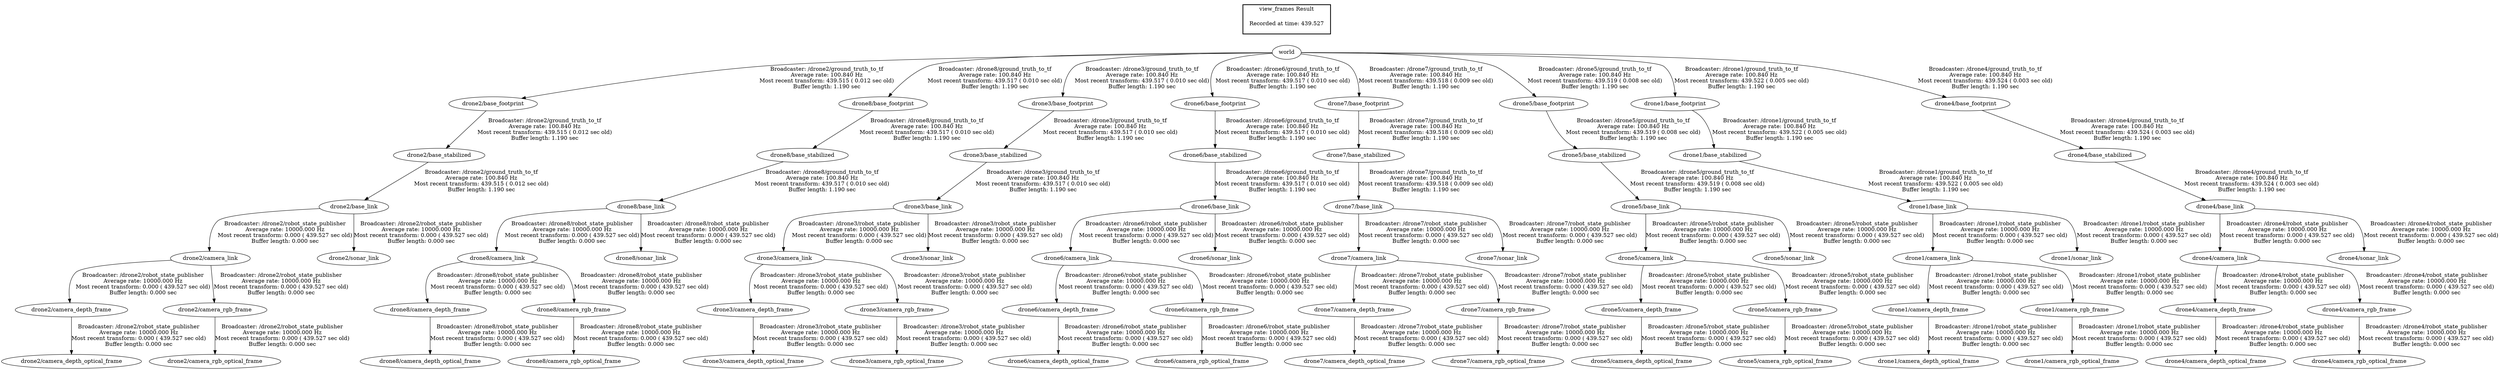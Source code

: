 digraph G {
"drone1/camera_link" -> "drone1/camera_depth_frame"[label="Broadcaster: /drone1/robot_state_publisher\nAverage rate: 10000.000 Hz\nMost recent transform: 0.000 ( 439.527 sec old)\nBuffer length: 0.000 sec\n"];
"drone1/base_link" -> "drone1/camera_link"[label="Broadcaster: /drone1/robot_state_publisher\nAverage rate: 10000.000 Hz\nMost recent transform: 0.000 ( 439.527 sec old)\nBuffer length: 0.000 sec\n"];
"drone1/camera_depth_frame" -> "drone1/camera_depth_optical_frame"[label="Broadcaster: /drone1/robot_state_publisher\nAverage rate: 10000.000 Hz\nMost recent transform: 0.000 ( 439.527 sec old)\nBuffer length: 0.000 sec\n"];
"drone1/base_stabilized" -> "drone1/base_link"[label="Broadcaster: /drone1/ground_truth_to_tf\nAverage rate: 100.840 Hz\nMost recent transform: 439.522 ( 0.005 sec old)\nBuffer length: 1.190 sec\n"];
"drone1/camera_link" -> "drone1/camera_rgb_frame"[label="Broadcaster: /drone1/robot_state_publisher\nAverage rate: 10000.000 Hz\nMost recent transform: 0.000 ( 439.527 sec old)\nBuffer length: 0.000 sec\n"];
"drone1/camera_rgb_frame" -> "drone1/camera_rgb_optical_frame"[label="Broadcaster: /drone1/robot_state_publisher\nAverage rate: 10000.000 Hz\nMost recent transform: 0.000 ( 439.527 sec old)\nBuffer length: 0.000 sec\n"];
"drone1/base_link" -> "drone1/sonar_link"[label="Broadcaster: /drone1/robot_state_publisher\nAverage rate: 10000.000 Hz\nMost recent transform: 0.000 ( 439.527 sec old)\nBuffer length: 0.000 sec\n"];
"drone2/camera_link" -> "drone2/camera_depth_frame"[label="Broadcaster: /drone2/robot_state_publisher\nAverage rate: 10000.000 Hz\nMost recent transform: 0.000 ( 439.527 sec old)\nBuffer length: 0.000 sec\n"];
"drone2/base_link" -> "drone2/camera_link"[label="Broadcaster: /drone2/robot_state_publisher\nAverage rate: 10000.000 Hz\nMost recent transform: 0.000 ( 439.527 sec old)\nBuffer length: 0.000 sec\n"];
"drone2/camera_depth_frame" -> "drone2/camera_depth_optical_frame"[label="Broadcaster: /drone2/robot_state_publisher\nAverage rate: 10000.000 Hz\nMost recent transform: 0.000 ( 439.527 sec old)\nBuffer length: 0.000 sec\n"];
"drone2/base_stabilized" -> "drone2/base_link"[label="Broadcaster: /drone2/ground_truth_to_tf\nAverage rate: 100.840 Hz\nMost recent transform: 439.515 ( 0.012 sec old)\nBuffer length: 1.190 sec\n"];
"drone2/camera_link" -> "drone2/camera_rgb_frame"[label="Broadcaster: /drone2/robot_state_publisher\nAverage rate: 10000.000 Hz\nMost recent transform: 0.000 ( 439.527 sec old)\nBuffer length: 0.000 sec\n"];
"drone2/camera_rgb_frame" -> "drone2/camera_rgb_optical_frame"[label="Broadcaster: /drone2/robot_state_publisher\nAverage rate: 10000.000 Hz\nMost recent transform: 0.000 ( 439.527 sec old)\nBuffer length: 0.000 sec\n"];
"drone2/base_link" -> "drone2/sonar_link"[label="Broadcaster: /drone2/robot_state_publisher\nAverage rate: 10000.000 Hz\nMost recent transform: 0.000 ( 439.527 sec old)\nBuffer length: 0.000 sec\n"];
"drone3/camera_link" -> "drone3/camera_depth_frame"[label="Broadcaster: /drone3/robot_state_publisher\nAverage rate: 10000.000 Hz\nMost recent transform: 0.000 ( 439.527 sec old)\nBuffer length: 0.000 sec\n"];
"drone3/base_link" -> "drone3/camera_link"[label="Broadcaster: /drone3/robot_state_publisher\nAverage rate: 10000.000 Hz\nMost recent transform: 0.000 ( 439.527 sec old)\nBuffer length: 0.000 sec\n"];
"drone3/camera_depth_frame" -> "drone3/camera_depth_optical_frame"[label="Broadcaster: /drone3/robot_state_publisher\nAverage rate: 10000.000 Hz\nMost recent transform: 0.000 ( 439.527 sec old)\nBuffer length: 0.000 sec\n"];
"drone3/base_stabilized" -> "drone3/base_link"[label="Broadcaster: /drone3/ground_truth_to_tf\nAverage rate: 100.840 Hz\nMost recent transform: 439.517 ( 0.010 sec old)\nBuffer length: 1.190 sec\n"];
"drone3/camera_link" -> "drone3/camera_rgb_frame"[label="Broadcaster: /drone3/robot_state_publisher\nAverage rate: 10000.000 Hz\nMost recent transform: 0.000 ( 439.527 sec old)\nBuffer length: 0.000 sec\n"];
"drone3/camera_rgb_frame" -> "drone3/camera_rgb_optical_frame"[label="Broadcaster: /drone3/robot_state_publisher\nAverage rate: 10000.000 Hz\nMost recent transform: 0.000 ( 439.527 sec old)\nBuffer length: 0.000 sec\n"];
"drone3/base_link" -> "drone3/sonar_link"[label="Broadcaster: /drone3/robot_state_publisher\nAverage rate: 10000.000 Hz\nMost recent transform: 0.000 ( 439.527 sec old)\nBuffer length: 0.000 sec\n"];
"drone5/camera_link" -> "drone5/camera_depth_frame"[label="Broadcaster: /drone5/robot_state_publisher\nAverage rate: 10000.000 Hz\nMost recent transform: 0.000 ( 439.527 sec old)\nBuffer length: 0.000 sec\n"];
"drone5/base_link" -> "drone5/camera_link"[label="Broadcaster: /drone5/robot_state_publisher\nAverage rate: 10000.000 Hz\nMost recent transform: 0.000 ( 439.527 sec old)\nBuffer length: 0.000 sec\n"];
"drone5/camera_depth_frame" -> "drone5/camera_depth_optical_frame"[label="Broadcaster: /drone5/robot_state_publisher\nAverage rate: 10000.000 Hz\nMost recent transform: 0.000 ( 439.527 sec old)\nBuffer length: 0.000 sec\n"];
"drone5/base_stabilized" -> "drone5/base_link"[label="Broadcaster: /drone5/ground_truth_to_tf\nAverage rate: 100.840 Hz\nMost recent transform: 439.519 ( 0.008 sec old)\nBuffer length: 1.190 sec\n"];
"drone5/camera_link" -> "drone5/camera_rgb_frame"[label="Broadcaster: /drone5/robot_state_publisher\nAverage rate: 10000.000 Hz\nMost recent transform: 0.000 ( 439.527 sec old)\nBuffer length: 0.000 sec\n"];
"drone5/camera_rgb_frame" -> "drone5/camera_rgb_optical_frame"[label="Broadcaster: /drone5/robot_state_publisher\nAverage rate: 10000.000 Hz\nMost recent transform: 0.000 ( 439.527 sec old)\nBuffer length: 0.000 sec\n"];
"drone5/base_link" -> "drone5/sonar_link"[label="Broadcaster: /drone5/robot_state_publisher\nAverage rate: 10000.000 Hz\nMost recent transform: 0.000 ( 439.527 sec old)\nBuffer length: 0.000 sec\n"];
"drone4/camera_link" -> "drone4/camera_depth_frame"[label="Broadcaster: /drone4/robot_state_publisher\nAverage rate: 10000.000 Hz\nMost recent transform: 0.000 ( 439.527 sec old)\nBuffer length: 0.000 sec\n"];
"drone4/base_link" -> "drone4/camera_link"[label="Broadcaster: /drone4/robot_state_publisher\nAverage rate: 10000.000 Hz\nMost recent transform: 0.000 ( 439.527 sec old)\nBuffer length: 0.000 sec\n"];
"drone4/camera_depth_frame" -> "drone4/camera_depth_optical_frame"[label="Broadcaster: /drone4/robot_state_publisher\nAverage rate: 10000.000 Hz\nMost recent transform: 0.000 ( 439.527 sec old)\nBuffer length: 0.000 sec\n"];
"drone4/base_stabilized" -> "drone4/base_link"[label="Broadcaster: /drone4/ground_truth_to_tf\nAverage rate: 100.840 Hz\nMost recent transform: 439.524 ( 0.003 sec old)\nBuffer length: 1.190 sec\n"];
"drone4/camera_link" -> "drone4/camera_rgb_frame"[label="Broadcaster: /drone4/robot_state_publisher\nAverage rate: 10000.000 Hz\nMost recent transform: 0.000 ( 439.527 sec old)\nBuffer length: 0.000 sec\n"];
"drone4/camera_rgb_frame" -> "drone4/camera_rgb_optical_frame"[label="Broadcaster: /drone4/robot_state_publisher\nAverage rate: 10000.000 Hz\nMost recent transform: 0.000 ( 439.527 sec old)\nBuffer length: 0.000 sec\n"];
"drone4/base_link" -> "drone4/sonar_link"[label="Broadcaster: /drone4/robot_state_publisher\nAverage rate: 10000.000 Hz\nMost recent transform: 0.000 ( 439.527 sec old)\nBuffer length: 0.000 sec\n"];
"drone7/camera_link" -> "drone7/camera_depth_frame"[label="Broadcaster: /drone7/robot_state_publisher\nAverage rate: 10000.000 Hz\nMost recent transform: 0.000 ( 439.527 sec old)\nBuffer length: 0.000 sec\n"];
"drone7/base_link" -> "drone7/camera_link"[label="Broadcaster: /drone7/robot_state_publisher\nAverage rate: 10000.000 Hz\nMost recent transform: 0.000 ( 439.527 sec old)\nBuffer length: 0.000 sec\n"];
"drone7/camera_depth_frame" -> "drone7/camera_depth_optical_frame"[label="Broadcaster: /drone7/robot_state_publisher\nAverage rate: 10000.000 Hz\nMost recent transform: 0.000 ( 439.527 sec old)\nBuffer length: 0.000 sec\n"];
"drone7/base_stabilized" -> "drone7/base_link"[label="Broadcaster: /drone7/ground_truth_to_tf\nAverage rate: 100.840 Hz\nMost recent transform: 439.518 ( 0.009 sec old)\nBuffer length: 1.190 sec\n"];
"drone7/camera_link" -> "drone7/camera_rgb_frame"[label="Broadcaster: /drone7/robot_state_publisher\nAverage rate: 10000.000 Hz\nMost recent transform: 0.000 ( 439.527 sec old)\nBuffer length: 0.000 sec\n"];
"drone7/camera_rgb_frame" -> "drone7/camera_rgb_optical_frame"[label="Broadcaster: /drone7/robot_state_publisher\nAverage rate: 10000.000 Hz\nMost recent transform: 0.000 ( 439.527 sec old)\nBuffer length: 0.000 sec\n"];
"drone7/base_link" -> "drone7/sonar_link"[label="Broadcaster: /drone7/robot_state_publisher\nAverage rate: 10000.000 Hz\nMost recent transform: 0.000 ( 439.527 sec old)\nBuffer length: 0.000 sec\n"];
"drone6/camera_link" -> "drone6/camera_depth_frame"[label="Broadcaster: /drone6/robot_state_publisher\nAverage rate: 10000.000 Hz\nMost recent transform: 0.000 ( 439.527 sec old)\nBuffer length: 0.000 sec\n"];
"drone6/base_link" -> "drone6/camera_link"[label="Broadcaster: /drone6/robot_state_publisher\nAverage rate: 10000.000 Hz\nMost recent transform: 0.000 ( 439.527 sec old)\nBuffer length: 0.000 sec\n"];
"drone6/camera_depth_frame" -> "drone6/camera_depth_optical_frame"[label="Broadcaster: /drone6/robot_state_publisher\nAverage rate: 10000.000 Hz\nMost recent transform: 0.000 ( 439.527 sec old)\nBuffer length: 0.000 sec\n"];
"drone6/base_stabilized" -> "drone6/base_link"[label="Broadcaster: /drone6/ground_truth_to_tf\nAverage rate: 100.840 Hz\nMost recent transform: 439.517 ( 0.010 sec old)\nBuffer length: 1.190 sec\n"];
"drone6/camera_link" -> "drone6/camera_rgb_frame"[label="Broadcaster: /drone6/robot_state_publisher\nAverage rate: 10000.000 Hz\nMost recent transform: 0.000 ( 439.527 sec old)\nBuffer length: 0.000 sec\n"];
"drone6/camera_rgb_frame" -> "drone6/camera_rgb_optical_frame"[label="Broadcaster: /drone6/robot_state_publisher\nAverage rate: 10000.000 Hz\nMost recent transform: 0.000 ( 439.527 sec old)\nBuffer length: 0.000 sec\n"];
"drone6/base_link" -> "drone6/sonar_link"[label="Broadcaster: /drone6/robot_state_publisher\nAverage rate: 10000.000 Hz\nMost recent transform: 0.000 ( 439.527 sec old)\nBuffer length: 0.000 sec\n"];
"drone8/camera_link" -> "drone8/camera_depth_frame"[label="Broadcaster: /drone8/robot_state_publisher\nAverage rate: 10000.000 Hz\nMost recent transform: 0.000 ( 439.527 sec old)\nBuffer length: 0.000 sec\n"];
"drone8/base_link" -> "drone8/camera_link"[label="Broadcaster: /drone8/robot_state_publisher\nAverage rate: 10000.000 Hz\nMost recent transform: 0.000 ( 439.527 sec old)\nBuffer length: 0.000 sec\n"];
"drone8/camera_depth_frame" -> "drone8/camera_depth_optical_frame"[label="Broadcaster: /drone8/robot_state_publisher\nAverage rate: 10000.000 Hz\nMost recent transform: 0.000 ( 439.527 sec old)\nBuffer length: 0.000 sec\n"];
"drone8/base_stabilized" -> "drone8/base_link"[label="Broadcaster: /drone8/ground_truth_to_tf\nAverage rate: 100.840 Hz\nMost recent transform: 439.517 ( 0.010 sec old)\nBuffer length: 1.190 sec\n"];
"drone8/camera_link" -> "drone8/camera_rgb_frame"[label="Broadcaster: /drone8/robot_state_publisher\nAverage rate: 10000.000 Hz\nMost recent transform: 0.000 ( 439.527 sec old)\nBuffer length: 0.000 sec\n"];
"drone8/camera_rgb_frame" -> "drone8/camera_rgb_optical_frame"[label="Broadcaster: /drone8/robot_state_publisher\nAverage rate: 10000.000 Hz\nMost recent transform: 0.000 ( 439.527 sec old)\nBuffer length: 0.000 sec\n"];
"drone8/base_link" -> "drone8/sonar_link"[label="Broadcaster: /drone8/robot_state_publisher\nAverage rate: 10000.000 Hz\nMost recent transform: 0.000 ( 439.527 sec old)\nBuffer length: 0.000 sec\n"];
"world" -> "drone2/base_footprint"[label="Broadcaster: /drone2/ground_truth_to_tf\nAverage rate: 100.840 Hz\nMost recent transform: 439.515 ( 0.012 sec old)\nBuffer length: 1.190 sec\n"];
"drone2/base_footprint" -> "drone2/base_stabilized"[label="Broadcaster: /drone2/ground_truth_to_tf\nAverage rate: 100.840 Hz\nMost recent transform: 439.515 ( 0.012 sec old)\nBuffer length: 1.190 sec\n"];
"world" -> "drone8/base_footprint"[label="Broadcaster: /drone8/ground_truth_to_tf\nAverage rate: 100.840 Hz\nMost recent transform: 439.517 ( 0.010 sec old)\nBuffer length: 1.190 sec\n"];
"drone8/base_footprint" -> "drone8/base_stabilized"[label="Broadcaster: /drone8/ground_truth_to_tf\nAverage rate: 100.840 Hz\nMost recent transform: 439.517 ( 0.010 sec old)\nBuffer length: 1.190 sec\n"];
"world" -> "drone3/base_footprint"[label="Broadcaster: /drone3/ground_truth_to_tf\nAverage rate: 100.840 Hz\nMost recent transform: 439.517 ( 0.010 sec old)\nBuffer length: 1.190 sec\n"];
"drone3/base_footprint" -> "drone3/base_stabilized"[label="Broadcaster: /drone3/ground_truth_to_tf\nAverage rate: 100.840 Hz\nMost recent transform: 439.517 ( 0.010 sec old)\nBuffer length: 1.190 sec\n"];
"world" -> "drone6/base_footprint"[label="Broadcaster: /drone6/ground_truth_to_tf\nAverage rate: 100.840 Hz\nMost recent transform: 439.517 ( 0.010 sec old)\nBuffer length: 1.190 sec\n"];
"drone6/base_footprint" -> "drone6/base_stabilized"[label="Broadcaster: /drone6/ground_truth_to_tf\nAverage rate: 100.840 Hz\nMost recent transform: 439.517 ( 0.010 sec old)\nBuffer length: 1.190 sec\n"];
"world" -> "drone7/base_footprint"[label="Broadcaster: /drone7/ground_truth_to_tf\nAverage rate: 100.840 Hz\nMost recent transform: 439.518 ( 0.009 sec old)\nBuffer length: 1.190 sec\n"];
"drone7/base_footprint" -> "drone7/base_stabilized"[label="Broadcaster: /drone7/ground_truth_to_tf\nAverage rate: 100.840 Hz\nMost recent transform: 439.518 ( 0.009 sec old)\nBuffer length: 1.190 sec\n"];
"world" -> "drone5/base_footprint"[label="Broadcaster: /drone5/ground_truth_to_tf\nAverage rate: 100.840 Hz\nMost recent transform: 439.519 ( 0.008 sec old)\nBuffer length: 1.190 sec\n"];
"drone5/base_footprint" -> "drone5/base_stabilized"[label="Broadcaster: /drone5/ground_truth_to_tf\nAverage rate: 100.840 Hz\nMost recent transform: 439.519 ( 0.008 sec old)\nBuffer length: 1.190 sec\n"];
"world" -> "drone1/base_footprint"[label="Broadcaster: /drone1/ground_truth_to_tf\nAverage rate: 100.840 Hz\nMost recent transform: 439.522 ( 0.005 sec old)\nBuffer length: 1.190 sec\n"];
"drone1/base_footprint" -> "drone1/base_stabilized"[label="Broadcaster: /drone1/ground_truth_to_tf\nAverage rate: 100.840 Hz\nMost recent transform: 439.522 ( 0.005 sec old)\nBuffer length: 1.190 sec\n"];
"world" -> "drone4/base_footprint"[label="Broadcaster: /drone4/ground_truth_to_tf\nAverage rate: 100.840 Hz\nMost recent transform: 439.524 ( 0.003 sec old)\nBuffer length: 1.190 sec\n"];
"drone4/base_footprint" -> "drone4/base_stabilized"[label="Broadcaster: /drone4/ground_truth_to_tf\nAverage rate: 100.840 Hz\nMost recent transform: 439.524 ( 0.003 sec old)\nBuffer length: 1.190 sec\n"];
edge [style=invis];
 subgraph cluster_legend { style=bold; color=black; label ="view_frames Result";
"Recorded at time: 439.527"[ shape=plaintext ] ;
 }->"world";
}
